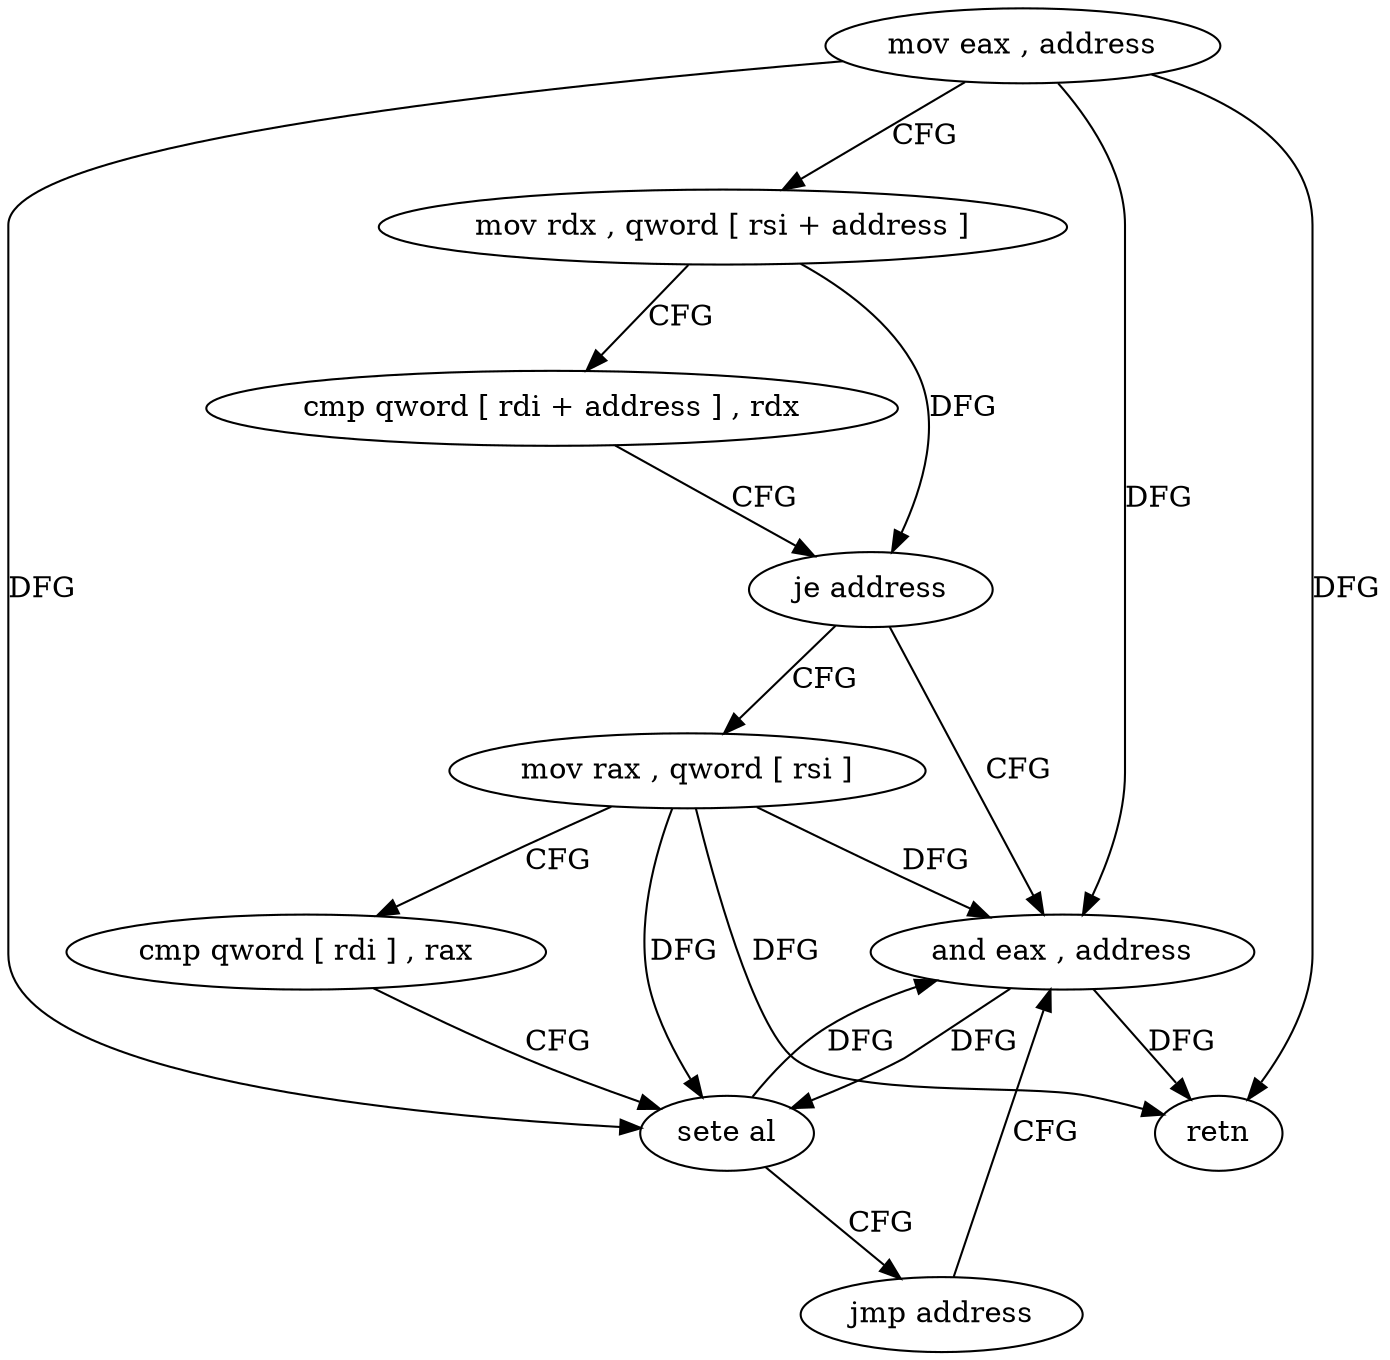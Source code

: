 digraph "func" {
"4267326" [label = "mov eax , address" ]
"4267331" [label = "mov rdx , qword [ rsi + address ]" ]
"4267335" [label = "cmp qword [ rdi + address ] , rdx" ]
"4267339" [label = "je address" ]
"4267345" [label = "mov rax , qword [ rsi ]" ]
"4267341" [label = "and eax , address" ]
"4267348" [label = "cmp qword [ rdi ] , rax" ]
"4267351" [label = "sete al" ]
"4267354" [label = "jmp address" ]
"4267344" [label = "retn" ]
"4267326" -> "4267331" [ label = "CFG" ]
"4267326" -> "4267351" [ label = "DFG" ]
"4267326" -> "4267341" [ label = "DFG" ]
"4267326" -> "4267344" [ label = "DFG" ]
"4267331" -> "4267335" [ label = "CFG" ]
"4267331" -> "4267339" [ label = "DFG" ]
"4267335" -> "4267339" [ label = "CFG" ]
"4267339" -> "4267345" [ label = "CFG" ]
"4267339" -> "4267341" [ label = "CFG" ]
"4267345" -> "4267348" [ label = "CFG" ]
"4267345" -> "4267351" [ label = "DFG" ]
"4267345" -> "4267341" [ label = "DFG" ]
"4267345" -> "4267344" [ label = "DFG" ]
"4267341" -> "4267344" [ label = "DFG" ]
"4267341" -> "4267351" [ label = "DFG" ]
"4267348" -> "4267351" [ label = "CFG" ]
"4267351" -> "4267354" [ label = "CFG" ]
"4267351" -> "4267341" [ label = "DFG" ]
"4267354" -> "4267341" [ label = "CFG" ]
}

